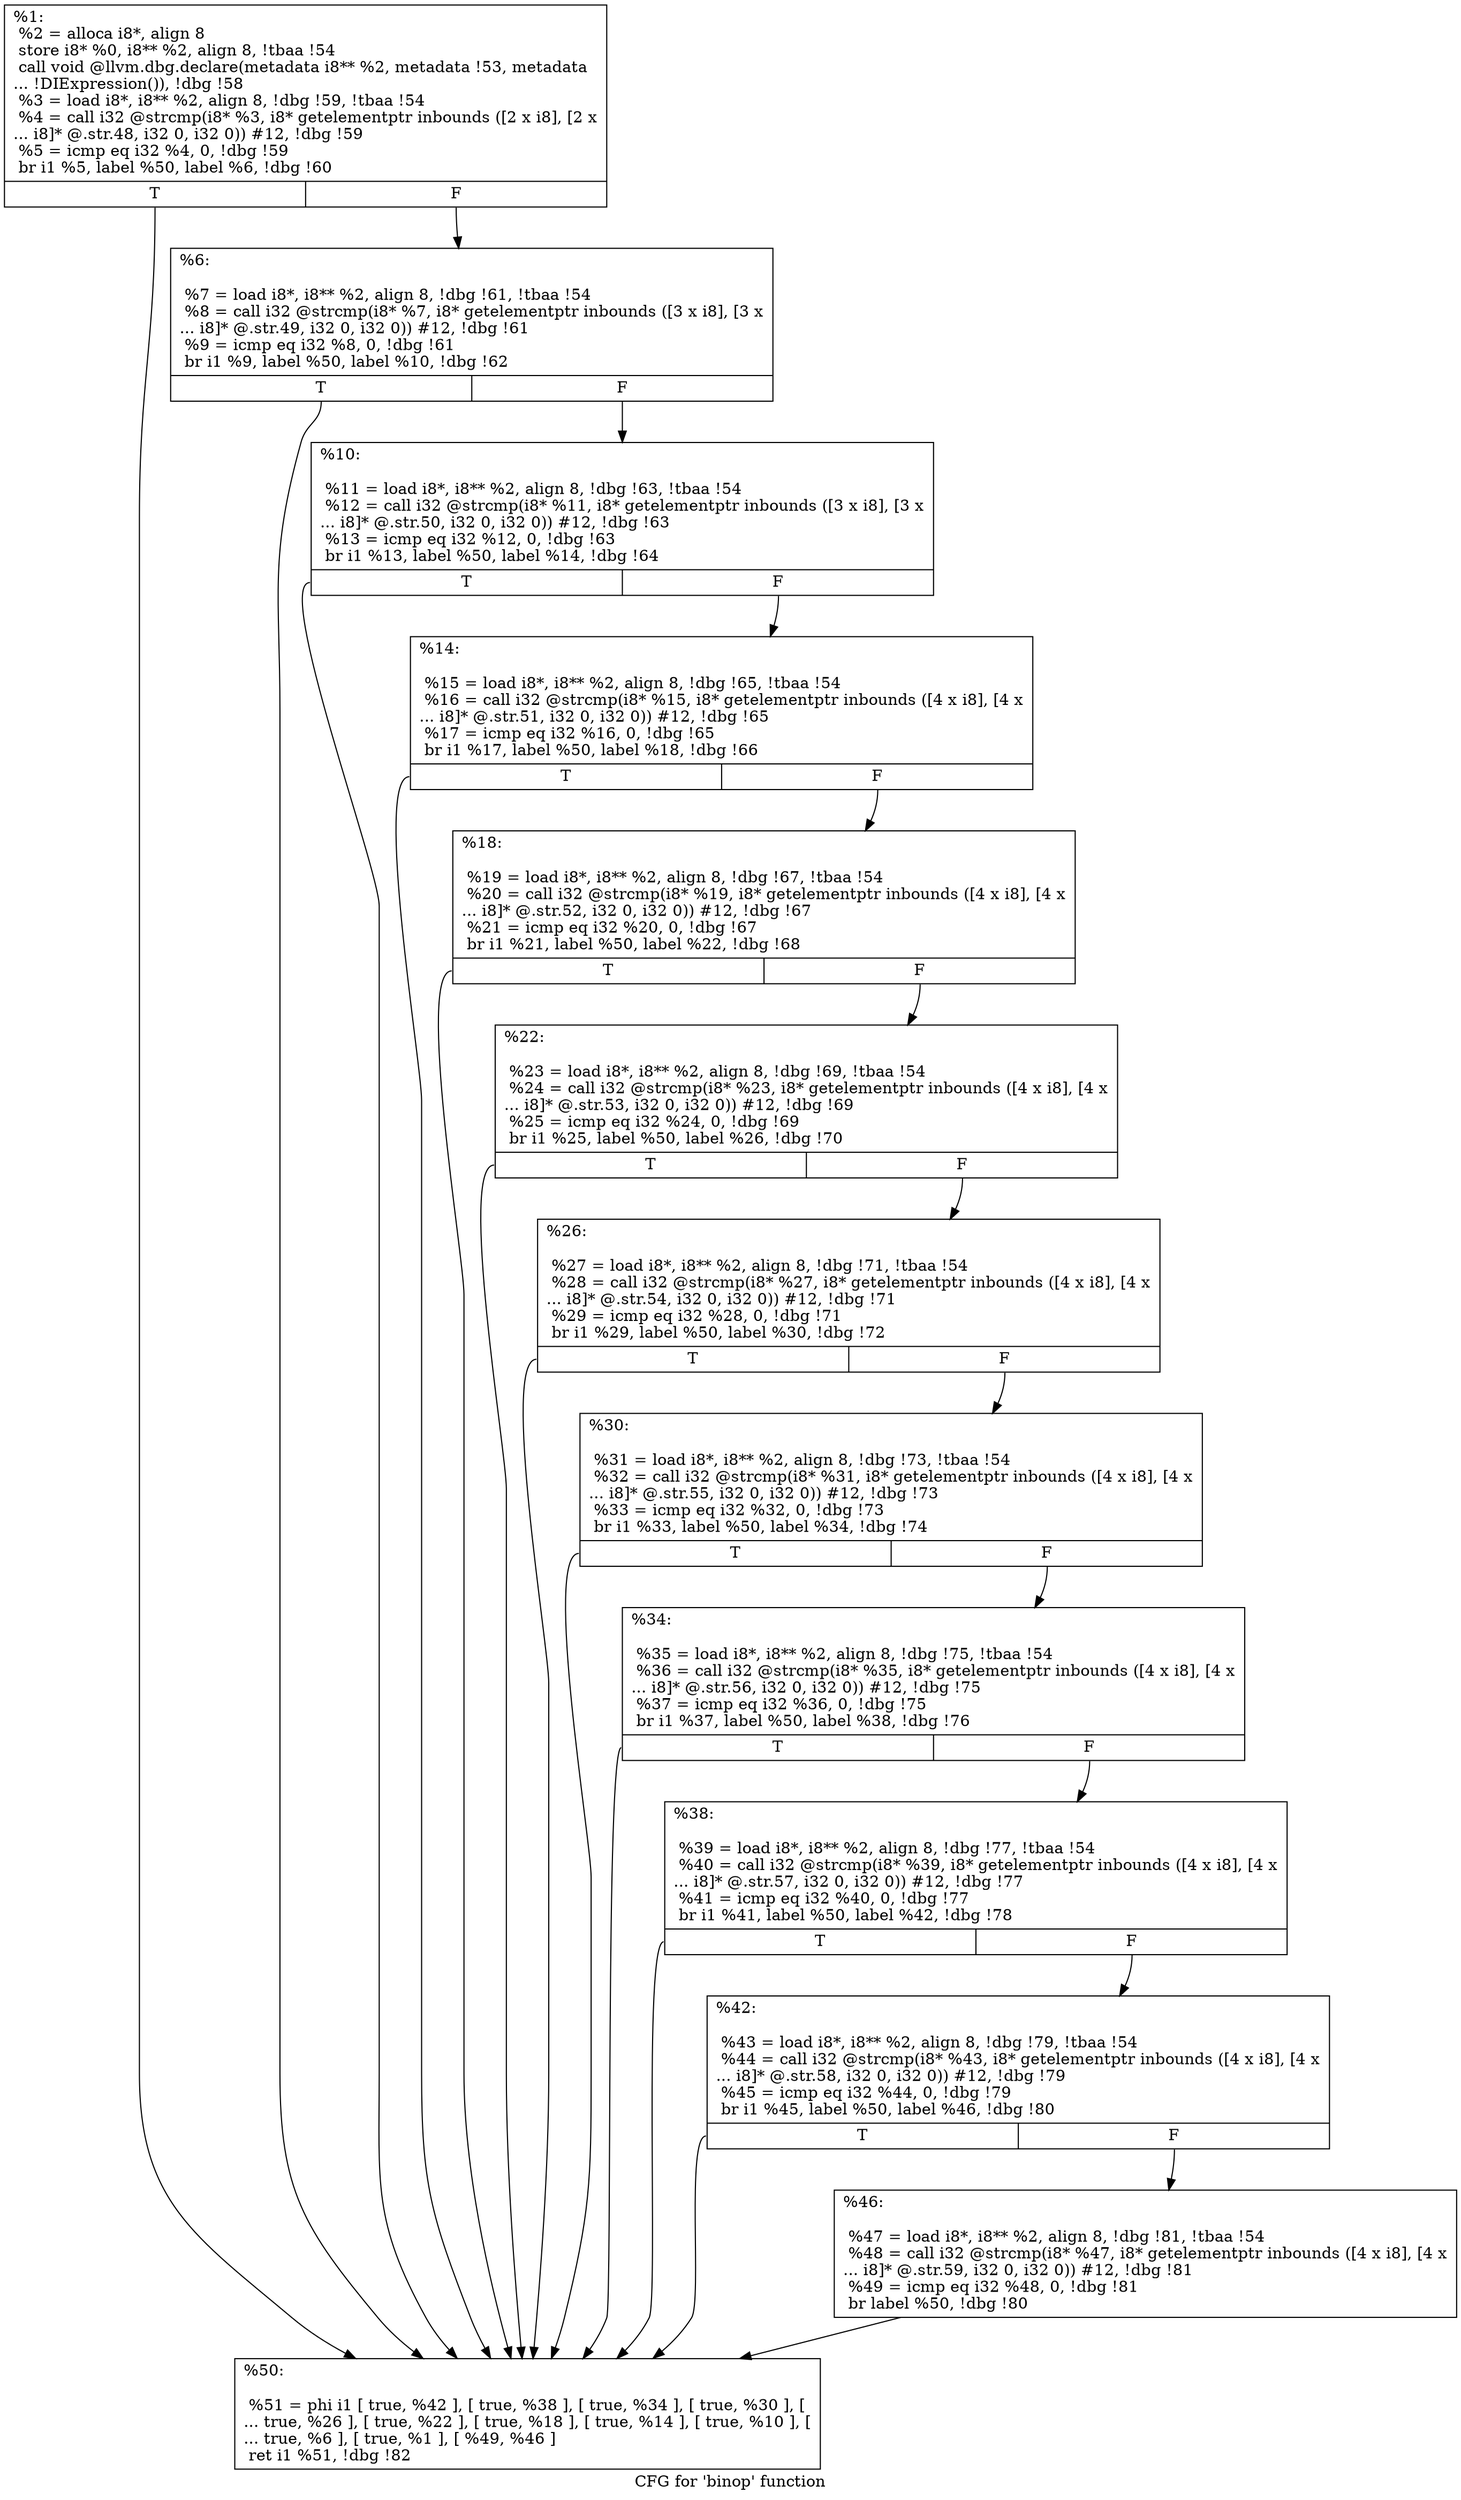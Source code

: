 digraph "CFG for 'binop' function" {
	label="CFG for 'binop' function";

	Node0x1de5e00 [shape=record,label="{%1:\l  %2 = alloca i8*, align 8\l  store i8* %0, i8** %2, align 8, !tbaa !54\l  call void @llvm.dbg.declare(metadata i8** %2, metadata !53, metadata\l... !DIExpression()), !dbg !58\l  %3 = load i8*, i8** %2, align 8, !dbg !59, !tbaa !54\l  %4 = call i32 @strcmp(i8* %3, i8* getelementptr inbounds ([2 x i8], [2 x\l... i8]* @.str.48, i32 0, i32 0)) #12, !dbg !59\l  %5 = icmp eq i32 %4, 0, !dbg !59\l  br i1 %5, label %50, label %6, !dbg !60\l|{<s0>T|<s1>F}}"];
	Node0x1de5e00:s0 -> Node0x1de6820;
	Node0x1de5e00:s1 -> Node0x1de64b0;
	Node0x1de64b0 [shape=record,label="{%6:\l\l  %7 = load i8*, i8** %2, align 8, !dbg !61, !tbaa !54\l  %8 = call i32 @strcmp(i8* %7, i8* getelementptr inbounds ([3 x i8], [3 x\l... i8]* @.str.49, i32 0, i32 0)) #12, !dbg !61\l  %9 = icmp eq i32 %8, 0, !dbg !61\l  br i1 %9, label %50, label %10, !dbg !62\l|{<s0>T|<s1>F}}"];
	Node0x1de64b0:s0 -> Node0x1de6820;
	Node0x1de64b0:s1 -> Node0x1de6500;
	Node0x1de6500 [shape=record,label="{%10:\l\l  %11 = load i8*, i8** %2, align 8, !dbg !63, !tbaa !54\l  %12 = call i32 @strcmp(i8* %11, i8* getelementptr inbounds ([3 x i8], [3 x\l... i8]* @.str.50, i32 0, i32 0)) #12, !dbg !63\l  %13 = icmp eq i32 %12, 0, !dbg !63\l  br i1 %13, label %50, label %14, !dbg !64\l|{<s0>T|<s1>F}}"];
	Node0x1de6500:s0 -> Node0x1de6820;
	Node0x1de6500:s1 -> Node0x1de6550;
	Node0x1de6550 [shape=record,label="{%14:\l\l  %15 = load i8*, i8** %2, align 8, !dbg !65, !tbaa !54\l  %16 = call i32 @strcmp(i8* %15, i8* getelementptr inbounds ([4 x i8], [4 x\l... i8]* @.str.51, i32 0, i32 0)) #12, !dbg !65\l  %17 = icmp eq i32 %16, 0, !dbg !65\l  br i1 %17, label %50, label %18, !dbg !66\l|{<s0>T|<s1>F}}"];
	Node0x1de6550:s0 -> Node0x1de6820;
	Node0x1de6550:s1 -> Node0x1de65a0;
	Node0x1de65a0 [shape=record,label="{%18:\l\l  %19 = load i8*, i8** %2, align 8, !dbg !67, !tbaa !54\l  %20 = call i32 @strcmp(i8* %19, i8* getelementptr inbounds ([4 x i8], [4 x\l... i8]* @.str.52, i32 0, i32 0)) #12, !dbg !67\l  %21 = icmp eq i32 %20, 0, !dbg !67\l  br i1 %21, label %50, label %22, !dbg !68\l|{<s0>T|<s1>F}}"];
	Node0x1de65a0:s0 -> Node0x1de6820;
	Node0x1de65a0:s1 -> Node0x1de65f0;
	Node0x1de65f0 [shape=record,label="{%22:\l\l  %23 = load i8*, i8** %2, align 8, !dbg !69, !tbaa !54\l  %24 = call i32 @strcmp(i8* %23, i8* getelementptr inbounds ([4 x i8], [4 x\l... i8]* @.str.53, i32 0, i32 0)) #12, !dbg !69\l  %25 = icmp eq i32 %24, 0, !dbg !69\l  br i1 %25, label %50, label %26, !dbg !70\l|{<s0>T|<s1>F}}"];
	Node0x1de65f0:s0 -> Node0x1de6820;
	Node0x1de65f0:s1 -> Node0x1de6640;
	Node0x1de6640 [shape=record,label="{%26:\l\l  %27 = load i8*, i8** %2, align 8, !dbg !71, !tbaa !54\l  %28 = call i32 @strcmp(i8* %27, i8* getelementptr inbounds ([4 x i8], [4 x\l... i8]* @.str.54, i32 0, i32 0)) #12, !dbg !71\l  %29 = icmp eq i32 %28, 0, !dbg !71\l  br i1 %29, label %50, label %30, !dbg !72\l|{<s0>T|<s1>F}}"];
	Node0x1de6640:s0 -> Node0x1de6820;
	Node0x1de6640:s1 -> Node0x1de6690;
	Node0x1de6690 [shape=record,label="{%30:\l\l  %31 = load i8*, i8** %2, align 8, !dbg !73, !tbaa !54\l  %32 = call i32 @strcmp(i8* %31, i8* getelementptr inbounds ([4 x i8], [4 x\l... i8]* @.str.55, i32 0, i32 0)) #12, !dbg !73\l  %33 = icmp eq i32 %32, 0, !dbg !73\l  br i1 %33, label %50, label %34, !dbg !74\l|{<s0>T|<s1>F}}"];
	Node0x1de6690:s0 -> Node0x1de6820;
	Node0x1de6690:s1 -> Node0x1de66e0;
	Node0x1de66e0 [shape=record,label="{%34:\l\l  %35 = load i8*, i8** %2, align 8, !dbg !75, !tbaa !54\l  %36 = call i32 @strcmp(i8* %35, i8* getelementptr inbounds ([4 x i8], [4 x\l... i8]* @.str.56, i32 0, i32 0)) #12, !dbg !75\l  %37 = icmp eq i32 %36, 0, !dbg !75\l  br i1 %37, label %50, label %38, !dbg !76\l|{<s0>T|<s1>F}}"];
	Node0x1de66e0:s0 -> Node0x1de6820;
	Node0x1de66e0:s1 -> Node0x1de6730;
	Node0x1de6730 [shape=record,label="{%38:\l\l  %39 = load i8*, i8** %2, align 8, !dbg !77, !tbaa !54\l  %40 = call i32 @strcmp(i8* %39, i8* getelementptr inbounds ([4 x i8], [4 x\l... i8]* @.str.57, i32 0, i32 0)) #12, !dbg !77\l  %41 = icmp eq i32 %40, 0, !dbg !77\l  br i1 %41, label %50, label %42, !dbg !78\l|{<s0>T|<s1>F}}"];
	Node0x1de6730:s0 -> Node0x1de6820;
	Node0x1de6730:s1 -> Node0x1de6780;
	Node0x1de6780 [shape=record,label="{%42:\l\l  %43 = load i8*, i8** %2, align 8, !dbg !79, !tbaa !54\l  %44 = call i32 @strcmp(i8* %43, i8* getelementptr inbounds ([4 x i8], [4 x\l... i8]* @.str.58, i32 0, i32 0)) #12, !dbg !79\l  %45 = icmp eq i32 %44, 0, !dbg !79\l  br i1 %45, label %50, label %46, !dbg !80\l|{<s0>T|<s1>F}}"];
	Node0x1de6780:s0 -> Node0x1de6820;
	Node0x1de6780:s1 -> Node0x1de67d0;
	Node0x1de67d0 [shape=record,label="{%46:\l\l  %47 = load i8*, i8** %2, align 8, !dbg !81, !tbaa !54\l  %48 = call i32 @strcmp(i8* %47, i8* getelementptr inbounds ([4 x i8], [4 x\l... i8]* @.str.59, i32 0, i32 0)) #12, !dbg !81\l  %49 = icmp eq i32 %48, 0, !dbg !81\l  br label %50, !dbg !80\l}"];
	Node0x1de67d0 -> Node0x1de6820;
	Node0x1de6820 [shape=record,label="{%50:\l\l  %51 = phi i1 [ true, %42 ], [ true, %38 ], [ true, %34 ], [ true, %30 ], [\l... true, %26 ], [ true, %22 ], [ true, %18 ], [ true, %14 ], [ true, %10 ], [\l... true, %6 ], [ true, %1 ], [ %49, %46 ]\l  ret i1 %51, !dbg !82\l}"];
}
